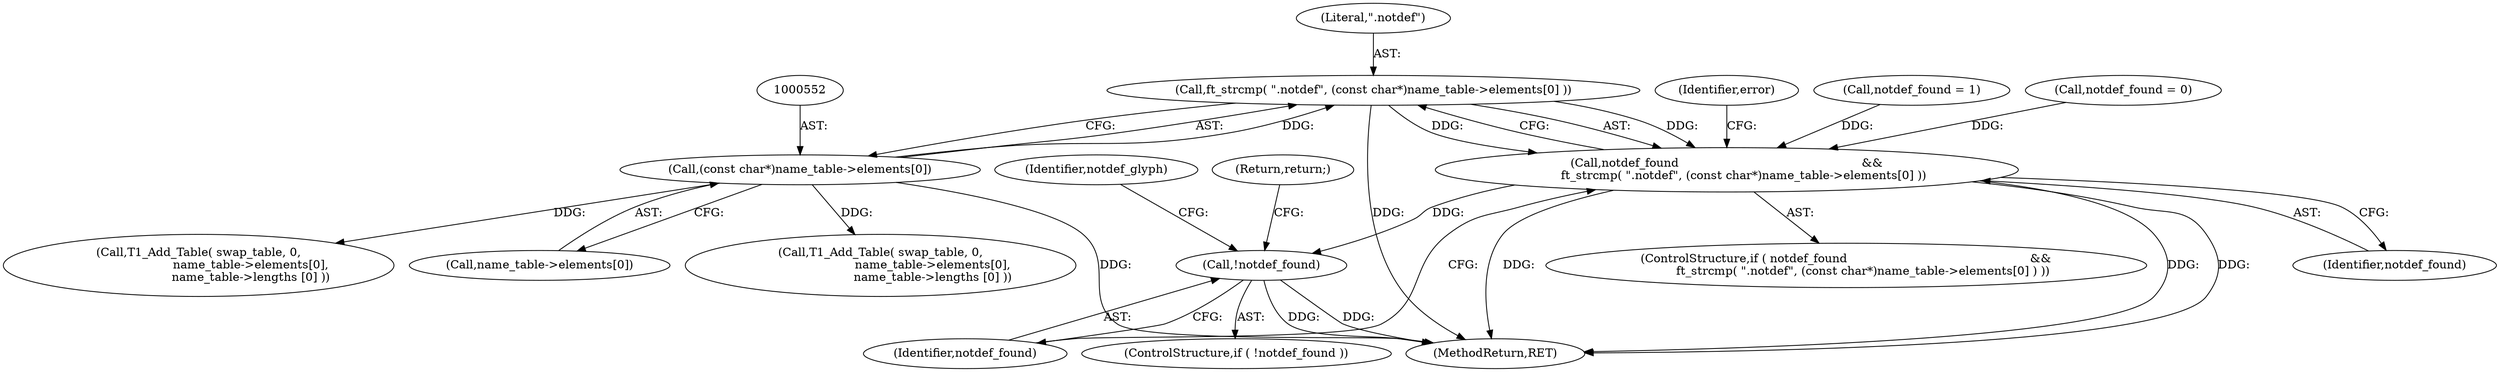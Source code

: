 digraph "0_savannah_dd89710f0f643eb0f99a3830e0712d26c7642acd@API" {
"1000549" [label="(Call,ft_strcmp( \".notdef\", (const char*)name_table->elements[0] ))"];
"1000551" [label="(Call,(const char*)name_table->elements[0])"];
"1000547" [label="(Call,notdef_found                                                 &&\n         ft_strcmp( \".notdef\", (const char*)name_table->elements[0] ))"];
"1000705" [label="(Call,!notdef_found)"];
"1000705" [label="(Call,!notdef_found)"];
"1000211" [label="(Call,notdef_found = 0)"];
"1000550" [label="(Literal,\".notdef\")"];
"1000561" [label="(Call,T1_Add_Table( swap_table, 0,\n                            name_table->elements[0],\n                            name_table->lengths [0] ))"];
"1000719" [label="(Call,T1_Add_Table( swap_table, 0,\n                            name_table->elements[0],\n                            name_table->lengths [0] ))"];
"1000546" [label="(ControlStructure,if ( notdef_found                                                 &&\n         ft_strcmp( \".notdef\", (const char*)name_table->elements[0] ) ))"];
"1000823" [label="(MethodReturn,RET)"];
"1000706" [label="(Identifier,notdef_found)"];
"1000547" [label="(Call,notdef_found                                                 &&\n         ft_strcmp( \".notdef\", (const char*)name_table->elements[0] ))"];
"1000560" [label="(Identifier,error)"];
"1000452" [label="(Call,notdef_found = 1)"];
"1000704" [label="(ControlStructure,if ( !notdef_found ))"];
"1000710" [label="(Identifier,notdef_glyph)"];
"1000814" [label="(Return,return;)"];
"1000551" [label="(Call,(const char*)name_table->elements[0])"];
"1000548" [label="(Identifier,notdef_found)"];
"1000553" [label="(Call,name_table->elements[0])"];
"1000549" [label="(Call,ft_strcmp( \".notdef\", (const char*)name_table->elements[0] ))"];
"1000549" -> "1000547"  [label="AST: "];
"1000549" -> "1000551"  [label="CFG: "];
"1000550" -> "1000549"  [label="AST: "];
"1000551" -> "1000549"  [label="AST: "];
"1000547" -> "1000549"  [label="CFG: "];
"1000549" -> "1000823"  [label="DDG: "];
"1000549" -> "1000547"  [label="DDG: "];
"1000549" -> "1000547"  [label="DDG: "];
"1000551" -> "1000549"  [label="DDG: "];
"1000551" -> "1000553"  [label="CFG: "];
"1000552" -> "1000551"  [label="AST: "];
"1000553" -> "1000551"  [label="AST: "];
"1000551" -> "1000823"  [label="DDG: "];
"1000551" -> "1000561"  [label="DDG: "];
"1000551" -> "1000719"  [label="DDG: "];
"1000547" -> "1000546"  [label="AST: "];
"1000547" -> "1000548"  [label="CFG: "];
"1000548" -> "1000547"  [label="AST: "];
"1000560" -> "1000547"  [label="CFG: "];
"1000706" -> "1000547"  [label="CFG: "];
"1000547" -> "1000823"  [label="DDG: "];
"1000547" -> "1000823"  [label="DDG: "];
"1000547" -> "1000823"  [label="DDG: "];
"1000452" -> "1000547"  [label="DDG: "];
"1000211" -> "1000547"  [label="DDG: "];
"1000547" -> "1000705"  [label="DDG: "];
"1000705" -> "1000704"  [label="AST: "];
"1000705" -> "1000706"  [label="CFG: "];
"1000706" -> "1000705"  [label="AST: "];
"1000710" -> "1000705"  [label="CFG: "];
"1000814" -> "1000705"  [label="CFG: "];
"1000705" -> "1000823"  [label="DDG: "];
"1000705" -> "1000823"  [label="DDG: "];
}
